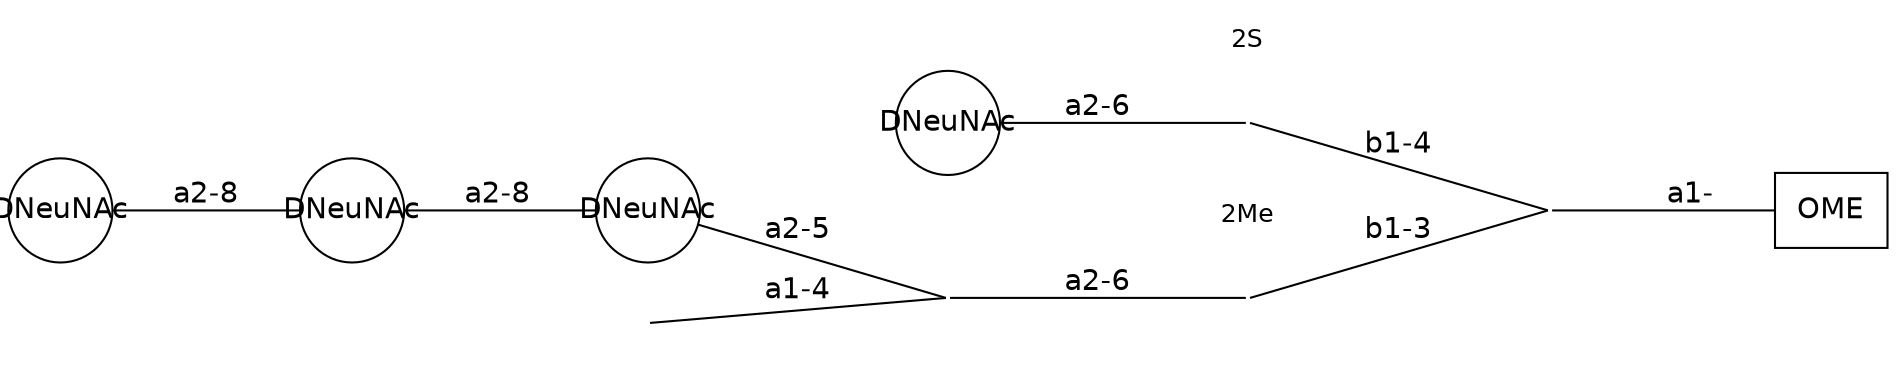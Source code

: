graph G {graph [splines=false dpi=72 outputorder="edgesfirst"];
node [shape="none" fontname=DejaVuSans labelfontsize=12 label="none" size=50 fixedsize="true" scale="true"];
edge [labelfontsize=12 fontname=DejaVuSans labeldistance=1.2 labelangle=320.0];
rankdir=LR nodesep="0.05" ranksep="0.8";
0 [shape=box label="OME"]
1 [label="" height="0.7" image="includes/MolecularMetadata/Sugars/SNFG_Symbol_Images/DGlcA.svg"];
2 [label="" height="0.7" image="includes/MolecularMetadata/Sugars/SNFG_Symbol_Images/DGlc.svg"];
b2 [shape="plaintext" fontsize="12" height="0.3" labelloc=b label="2S"];
{rank="same" b2 2};
{nodesep="0.2" b2 2};
b2--2 [style=invis];
3 [shape=circle height="0.7" label="DNeuNAc"];
4 [label="" height="0.7" image="includes/MolecularMetadata/Sugars/SNFG_Symbol_Images/DGal.svg"];
b4 [shape="plaintext" fontsize="12" height="0.3" labelloc=b label="2Me"];
{rank="same" b4 4};
{nodesep="0.2" b4 4};
b4--4 [style=invis];
5 [label="" height="0.7" image="includes/MolecularMetadata/Sugars/SNFG_Symbol_Images/LFru.svg"];
6 [shape=circle height="0.7" label="DNeuNAc"];
7 [shape=circle height="0.7" label="DNeuNAc"];
8 [shape=circle height="0.7" label="DNeuNAc"];
9 [label="" height="0.7" image="includes/MolecularMetadata/Sugars/SNFG_Symbol_Images/LIdoA.svg"];
1--0 [label="a1-" headclip=true tailclip=false];
2--1 [label="b1-4" headclip=false tailclip=false];
4--1 [label="b1-3" headclip=false tailclip=false];
3--2 [label="a2-6" headclip=false tailclip=true];
5--4 [label="a2-6" headclip=false tailclip=false];
6--5 [label="a2-5" headclip=false tailclip=true];
9--5 [label="a1-4" headclip=false tailclip=false];
7--6 [label="a2-8" headclip=true tailclip=true];
8--7 [label="a2-8" headclip=true tailclip=true];
}
